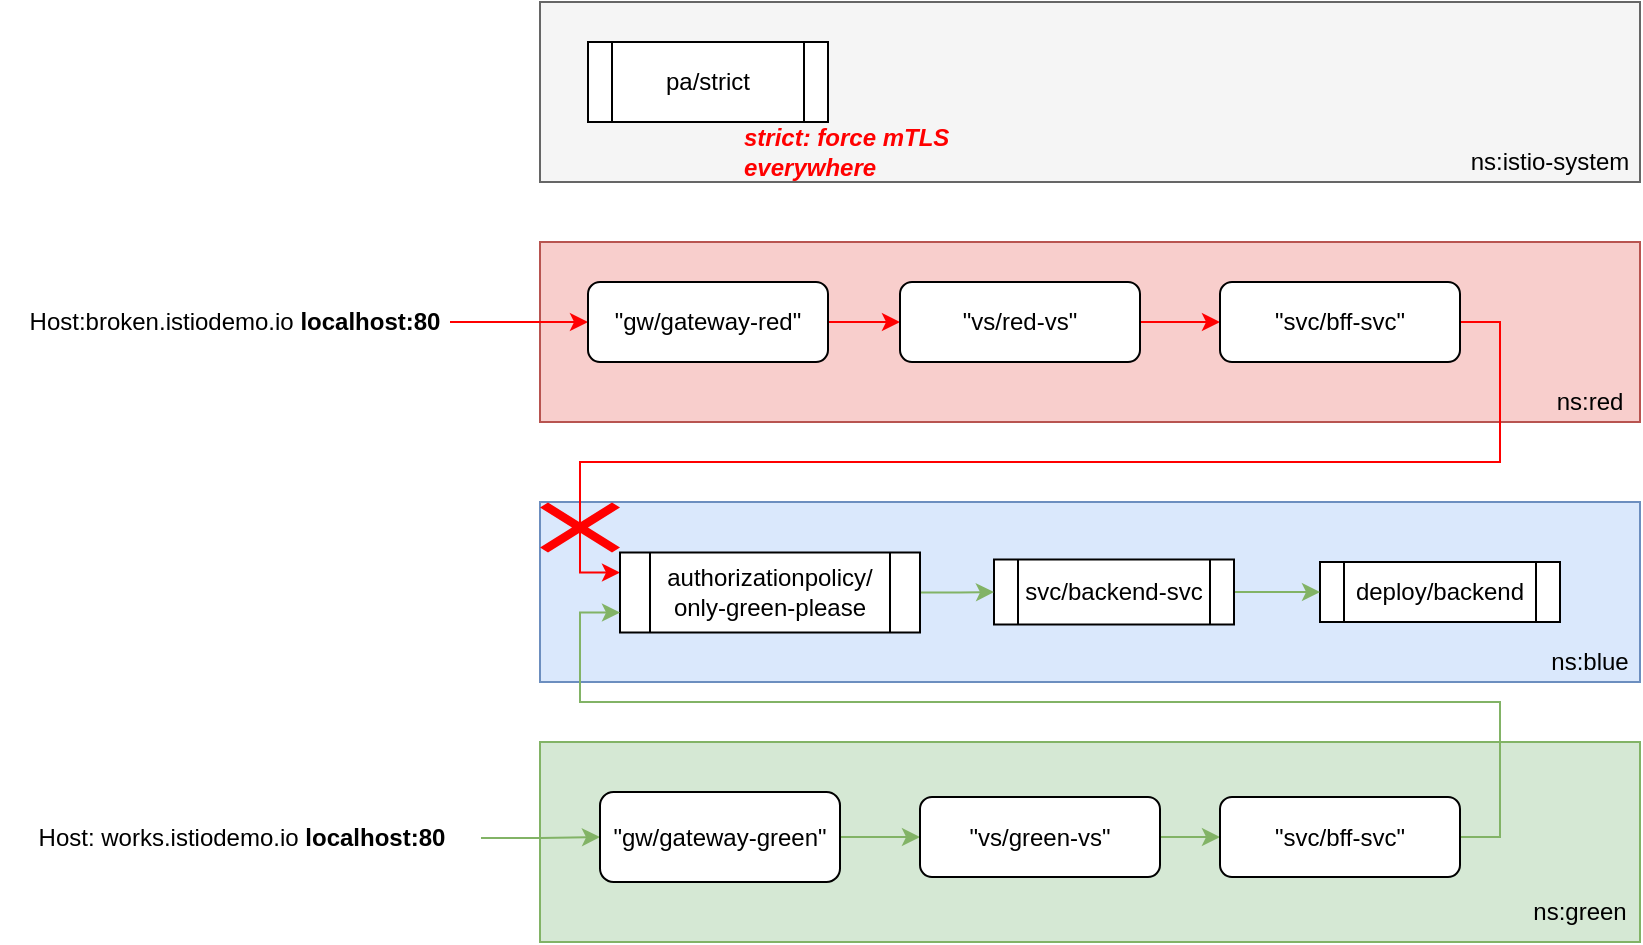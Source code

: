 <mxfile version="23.0.2" type="device">
  <diagram name="Page-1" id="cWTKhKW8xR2mcrcdvLpz">
    <mxGraphModel dx="746" dy="515" grid="1" gridSize="10" guides="1" tooltips="1" connect="1" arrows="1" fold="1" page="1" pageScale="1" pageWidth="827" pageHeight="1169" math="0" shadow="0">
      <root>
        <mxCell id="0" />
        <mxCell id="1" parent="0" />
        <mxCell id="it17UY4j0vXRSrkzn4eO-22" value="" style="rounded=0;whiteSpace=wrap;html=1;fillColor=#f5f5f5;strokeColor=#666666;fontColor=#333333;" vertex="1" parent="1">
          <mxGeometry x="270" y="370" width="550" height="90" as="geometry" />
        </mxCell>
        <mxCell id="it17UY4j0vXRSrkzn4eO-1" value="" style="rounded=0;whiteSpace=wrap;html=1;fillColor=#f8cecc;strokeColor=#b85450;" vertex="1" parent="1">
          <mxGeometry x="270" y="490" width="550" height="90" as="geometry" />
        </mxCell>
        <mxCell id="it17UY4j0vXRSrkzn4eO-3" value="" style="rounded=0;whiteSpace=wrap;html=1;fillColor=#d5e8d4;strokeColor=#82b366;" vertex="1" parent="1">
          <mxGeometry x="270" y="740" width="550" height="100" as="geometry" />
        </mxCell>
        <mxCell id="it17UY4j0vXRSrkzn4eO-2" value="" style="rounded=0;whiteSpace=wrap;html=1;fillColor=#dae8fc;strokeColor=#6c8ebf;" vertex="1" parent="1">
          <mxGeometry x="270" y="620" width="550" height="90" as="geometry" />
        </mxCell>
        <mxCell id="I_P2_qD0Jl0lsfXRpeoM-11" value="deploy/backend" style="shape=process;whiteSpace=wrap;html=1;backgroundOutline=1;" parent="1" vertex="1">
          <mxGeometry x="660" y="650" width="120" height="30" as="geometry" />
        </mxCell>
        <mxCell id="m6qfPFcmYVWHdmUiW8hK-6" style="edgeStyle=orthogonalEdgeStyle;rounded=0;orthogonalLoop=1;jettySize=auto;html=1;entryX=0;entryY=0.5;entryDx=0;entryDy=0;fillColor=#d5e8d4;strokeColor=#82b366;" parent="1" source="I_P2_qD0Jl0lsfXRpeoM-14" target="I_P2_qD0Jl0lsfXRpeoM-11" edge="1">
          <mxGeometry relative="1" as="geometry" />
        </mxCell>
        <mxCell id="I_P2_qD0Jl0lsfXRpeoM-14" value="svc/backend-svc" style="shape=process;whiteSpace=wrap;html=1;backgroundOutline=1;" parent="1" vertex="1">
          <mxGeometry x="497" y="648.75" width="120" height="32.5" as="geometry" />
        </mxCell>
        <mxCell id="it17UY4j0vXRSrkzn4eO-20" style="edgeStyle=orthogonalEdgeStyle;rounded=0;orthogonalLoop=1;jettySize=auto;html=1;entryX=0;entryY=0.5;entryDx=0;entryDy=0;strokeColor=#FF0000;" edge="1" parent="1" source="I_P2_qD0Jl0lsfXRpeoM-20" target="it17UY4j0vXRSrkzn4eO-4">
          <mxGeometry relative="1" as="geometry" />
        </mxCell>
        <mxCell id="I_P2_qD0Jl0lsfXRpeoM-20" value="Host:broken.istiodemo.io&amp;nbsp;&lt;b&gt;localhost:80&lt;/b&gt;" style="text;html=1;strokeColor=none;fillColor=none;align=center;verticalAlign=middle;whiteSpace=wrap;rounded=0;" parent="1" vertex="1">
          <mxGeometry x="10" y="515" width="215" height="30" as="geometry" />
        </mxCell>
        <mxCell id="hGpC-fk8pfbG3-t0eklQ-1" value="pa/strict" style="shape=process;whiteSpace=wrap;html=1;backgroundOutline=1;" parent="1" vertex="1">
          <mxGeometry x="294" y="390" width="120" height="40" as="geometry" />
        </mxCell>
        <mxCell id="hGpC-fk8pfbG3-t0eklQ-3" value="&lt;i&gt;&lt;b&gt;&lt;font color=&quot;#ff0000&quot;&gt;strict: force mTLS &lt;br&gt;everywhere&lt;/font&gt;&lt;/b&gt;&lt;/i&gt;" style="text;html=1;strokeColor=none;fillColor=none;align=left;verticalAlign=middle;whiteSpace=wrap;rounded=0;" parent="1" vertex="1">
          <mxGeometry x="370" y="430" width="110" height="30" as="geometry" />
        </mxCell>
        <mxCell id="it17UY4j0vXRSrkzn4eO-21" style="edgeStyle=orthogonalEdgeStyle;rounded=0;orthogonalLoop=1;jettySize=auto;html=1;entryX=0;entryY=0.5;entryDx=0;entryDy=0;fillColor=#d5e8d4;strokeColor=#82b366;" edge="1" parent="1" source="hGpC-fk8pfbG3-t0eklQ-5" target="it17UY4j0vXRSrkzn4eO-5">
          <mxGeometry relative="1" as="geometry" />
        </mxCell>
        <mxCell id="hGpC-fk8pfbG3-t0eklQ-5" value="Host: works.istiodemo.io&amp;nbsp;&lt;b&gt;localhost:80&lt;/b&gt;" style="text;html=1;strokeColor=none;fillColor=none;align=center;verticalAlign=middle;whiteSpace=wrap;rounded=0;" parent="1" vertex="1">
          <mxGeometry x="0.5" y="773" width="240" height="30" as="geometry" />
        </mxCell>
        <mxCell id="it17UY4j0vXRSrkzn4eO-11" style="edgeStyle=orthogonalEdgeStyle;rounded=0;orthogonalLoop=1;jettySize=auto;html=1;entryX=0;entryY=0.5;entryDx=0;entryDy=0;strokeColor=#FF0000;" edge="1" parent="1" source="it17UY4j0vXRSrkzn4eO-4" target="it17UY4j0vXRSrkzn4eO-6">
          <mxGeometry relative="1" as="geometry" />
        </mxCell>
        <mxCell id="it17UY4j0vXRSrkzn4eO-4" value="&quot;gw/gateway-red&quot;" style="rounded=1;whiteSpace=wrap;html=1;" vertex="1" parent="1">
          <mxGeometry x="294" y="510" width="120" height="40" as="geometry" />
        </mxCell>
        <mxCell id="it17UY4j0vXRSrkzn4eO-17" style="edgeStyle=orthogonalEdgeStyle;rounded=0;orthogonalLoop=1;jettySize=auto;html=1;entryX=0;entryY=0.5;entryDx=0;entryDy=0;fillColor=#d5e8d4;strokeColor=#82b366;" edge="1" parent="1" source="it17UY4j0vXRSrkzn4eO-5" target="it17UY4j0vXRSrkzn4eO-7">
          <mxGeometry relative="1" as="geometry" />
        </mxCell>
        <mxCell id="it17UY4j0vXRSrkzn4eO-5" value="&quot;gw/gateway-green&quot;" style="rounded=1;whiteSpace=wrap;html=1;" vertex="1" parent="1">
          <mxGeometry x="300" y="765" width="120" height="45" as="geometry" />
        </mxCell>
        <mxCell id="it17UY4j0vXRSrkzn4eO-12" style="edgeStyle=orthogonalEdgeStyle;rounded=0;orthogonalLoop=1;jettySize=auto;html=1;strokeColor=#FF0000;" edge="1" parent="1" source="it17UY4j0vXRSrkzn4eO-6" target="it17UY4j0vXRSrkzn4eO-10">
          <mxGeometry relative="1" as="geometry" />
        </mxCell>
        <mxCell id="it17UY4j0vXRSrkzn4eO-6" value="&quot;vs/red-vs&quot;" style="rounded=1;whiteSpace=wrap;html=1;" vertex="1" parent="1">
          <mxGeometry x="450" y="510" width="120" height="40" as="geometry" />
        </mxCell>
        <mxCell id="it17UY4j0vXRSrkzn4eO-18" style="edgeStyle=orthogonalEdgeStyle;rounded=0;orthogonalLoop=1;jettySize=auto;html=1;fillColor=#d5e8d4;strokeColor=#82b366;" edge="1" parent="1" source="it17UY4j0vXRSrkzn4eO-7" target="it17UY4j0vXRSrkzn4eO-16">
          <mxGeometry relative="1" as="geometry" />
        </mxCell>
        <mxCell id="it17UY4j0vXRSrkzn4eO-7" value="&quot;vs/green-vs&quot;" style="rounded=1;whiteSpace=wrap;html=1;" vertex="1" parent="1">
          <mxGeometry x="460" y="767.5" width="120" height="40" as="geometry" />
        </mxCell>
        <mxCell id="it17UY4j0vXRSrkzn4eO-15" style="edgeStyle=orthogonalEdgeStyle;rounded=0;orthogonalLoop=1;jettySize=auto;html=1;entryX=0;entryY=0.25;entryDx=0;entryDy=0;strokeColor=#FF0000;" edge="1" parent="1" source="it17UY4j0vXRSrkzn4eO-10" target="it17UY4j0vXRSrkzn4eO-13">
          <mxGeometry relative="1" as="geometry">
            <Array as="points">
              <mxPoint x="750" y="530" />
              <mxPoint x="750" y="600" />
              <mxPoint x="290" y="600" />
              <mxPoint x="290" y="655" />
            </Array>
          </mxGeometry>
        </mxCell>
        <mxCell id="it17UY4j0vXRSrkzn4eO-10" value="&quot;svc/bff-svc&quot;" style="rounded=1;whiteSpace=wrap;html=1;" vertex="1" parent="1">
          <mxGeometry x="610" y="510" width="120" height="40" as="geometry" />
        </mxCell>
        <mxCell id="it17UY4j0vXRSrkzn4eO-14" style="edgeStyle=orthogonalEdgeStyle;rounded=0;orthogonalLoop=1;jettySize=auto;html=1;entryX=0;entryY=0.5;entryDx=0;entryDy=0;fillColor=#d5e8d4;strokeColor=#82b366;" edge="1" parent="1" source="it17UY4j0vXRSrkzn4eO-13" target="I_P2_qD0Jl0lsfXRpeoM-14">
          <mxGeometry relative="1" as="geometry" />
        </mxCell>
        <mxCell id="it17UY4j0vXRSrkzn4eO-13" value="authorizationpolicy/&lt;br&gt;only-green-please" style="shape=process;whiteSpace=wrap;html=1;backgroundOutline=1;" vertex="1" parent="1">
          <mxGeometry x="310" y="645.25" width="150" height="40" as="geometry" />
        </mxCell>
        <mxCell id="it17UY4j0vXRSrkzn4eO-19" style="edgeStyle=orthogonalEdgeStyle;rounded=0;orthogonalLoop=1;jettySize=auto;html=1;entryX=0;entryY=0.75;entryDx=0;entryDy=0;fillColor=#d5e8d4;strokeColor=#82b366;" edge="1" parent="1" source="it17UY4j0vXRSrkzn4eO-16" target="it17UY4j0vXRSrkzn4eO-13">
          <mxGeometry relative="1" as="geometry">
            <Array as="points">
              <mxPoint x="750" y="788" />
              <mxPoint x="750" y="720" />
              <mxPoint x="290" y="720" />
              <mxPoint x="290" y="675" />
            </Array>
          </mxGeometry>
        </mxCell>
        <mxCell id="it17UY4j0vXRSrkzn4eO-16" value="&quot;svc/bff-svc&quot;" style="rounded=1;whiteSpace=wrap;html=1;" vertex="1" parent="1">
          <mxGeometry x="610" y="767.5" width="120" height="40" as="geometry" />
        </mxCell>
        <mxCell id="it17UY4j0vXRSrkzn4eO-23" value="ns:istio-system" style="text;html=1;strokeColor=none;fillColor=none;align=center;verticalAlign=middle;whiteSpace=wrap;rounded=0;" vertex="1" parent="1">
          <mxGeometry x="730" y="435" width="90" height="30" as="geometry" />
        </mxCell>
        <mxCell id="it17UY4j0vXRSrkzn4eO-24" value="ns:red" style="text;html=1;strokeColor=none;fillColor=none;align=center;verticalAlign=middle;whiteSpace=wrap;rounded=0;" vertex="1" parent="1">
          <mxGeometry x="770" y="555" width="50" height="30" as="geometry" />
        </mxCell>
        <mxCell id="it17UY4j0vXRSrkzn4eO-25" value="ns:blue" style="text;html=1;strokeColor=none;fillColor=none;align=center;verticalAlign=middle;whiteSpace=wrap;rounded=0;" vertex="1" parent="1">
          <mxGeometry x="770" y="685.25" width="50" height="30" as="geometry" />
        </mxCell>
        <mxCell id="it17UY4j0vXRSrkzn4eO-26" value="ns:green" style="text;html=1;strokeColor=none;fillColor=none;align=center;verticalAlign=middle;whiteSpace=wrap;rounded=0;" vertex="1" parent="1">
          <mxGeometry x="760" y="810" width="60" height="30" as="geometry" />
        </mxCell>
        <mxCell id="it17UY4j0vXRSrkzn4eO-27" value="" style="shape=mxgraph.mockup.markup.redX;fillColor=#ff0000;html=1;shadow=0;whiteSpace=wrap;strokeColor=none;" vertex="1" parent="1">
          <mxGeometry x="270" y="620.25" width="40" height="25" as="geometry" />
        </mxCell>
      </root>
    </mxGraphModel>
  </diagram>
</mxfile>
